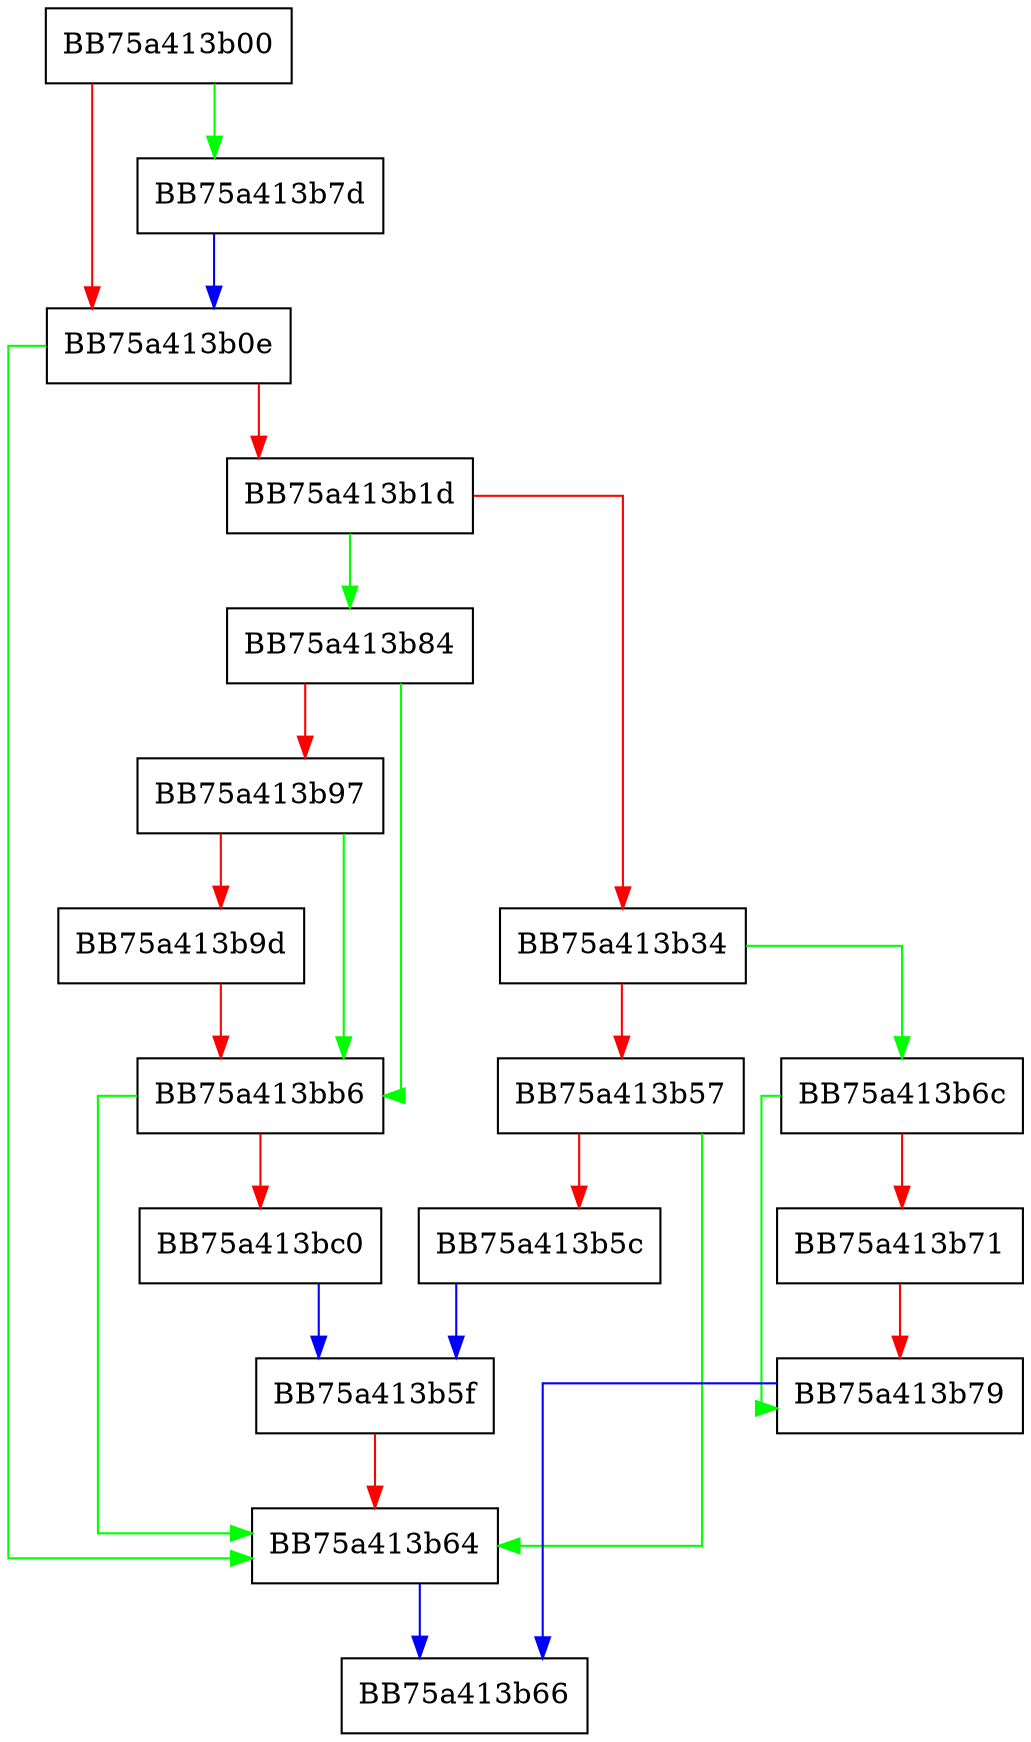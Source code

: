digraph IsSystemFileCacheEligible {
  node [shape="box"];
  graph [splines=ortho];
  BB75a413b00 -> BB75a413b7d [color="green"];
  BB75a413b00 -> BB75a413b0e [color="red"];
  BB75a413b0e -> BB75a413b64 [color="green"];
  BB75a413b0e -> BB75a413b1d [color="red"];
  BB75a413b1d -> BB75a413b84 [color="green"];
  BB75a413b1d -> BB75a413b34 [color="red"];
  BB75a413b34 -> BB75a413b6c [color="green"];
  BB75a413b34 -> BB75a413b57 [color="red"];
  BB75a413b57 -> BB75a413b64 [color="green"];
  BB75a413b57 -> BB75a413b5c [color="red"];
  BB75a413b5c -> BB75a413b5f [color="blue"];
  BB75a413b5f -> BB75a413b64 [color="red"];
  BB75a413b64 -> BB75a413b66 [color="blue"];
  BB75a413b6c -> BB75a413b79 [color="green"];
  BB75a413b6c -> BB75a413b71 [color="red"];
  BB75a413b71 -> BB75a413b79 [color="red"];
  BB75a413b79 -> BB75a413b66 [color="blue"];
  BB75a413b7d -> BB75a413b0e [color="blue"];
  BB75a413b84 -> BB75a413bb6 [color="green"];
  BB75a413b84 -> BB75a413b97 [color="red"];
  BB75a413b97 -> BB75a413bb6 [color="green"];
  BB75a413b97 -> BB75a413b9d [color="red"];
  BB75a413b9d -> BB75a413bb6 [color="red"];
  BB75a413bb6 -> BB75a413b64 [color="green"];
  BB75a413bb6 -> BB75a413bc0 [color="red"];
  BB75a413bc0 -> BB75a413b5f [color="blue"];
}